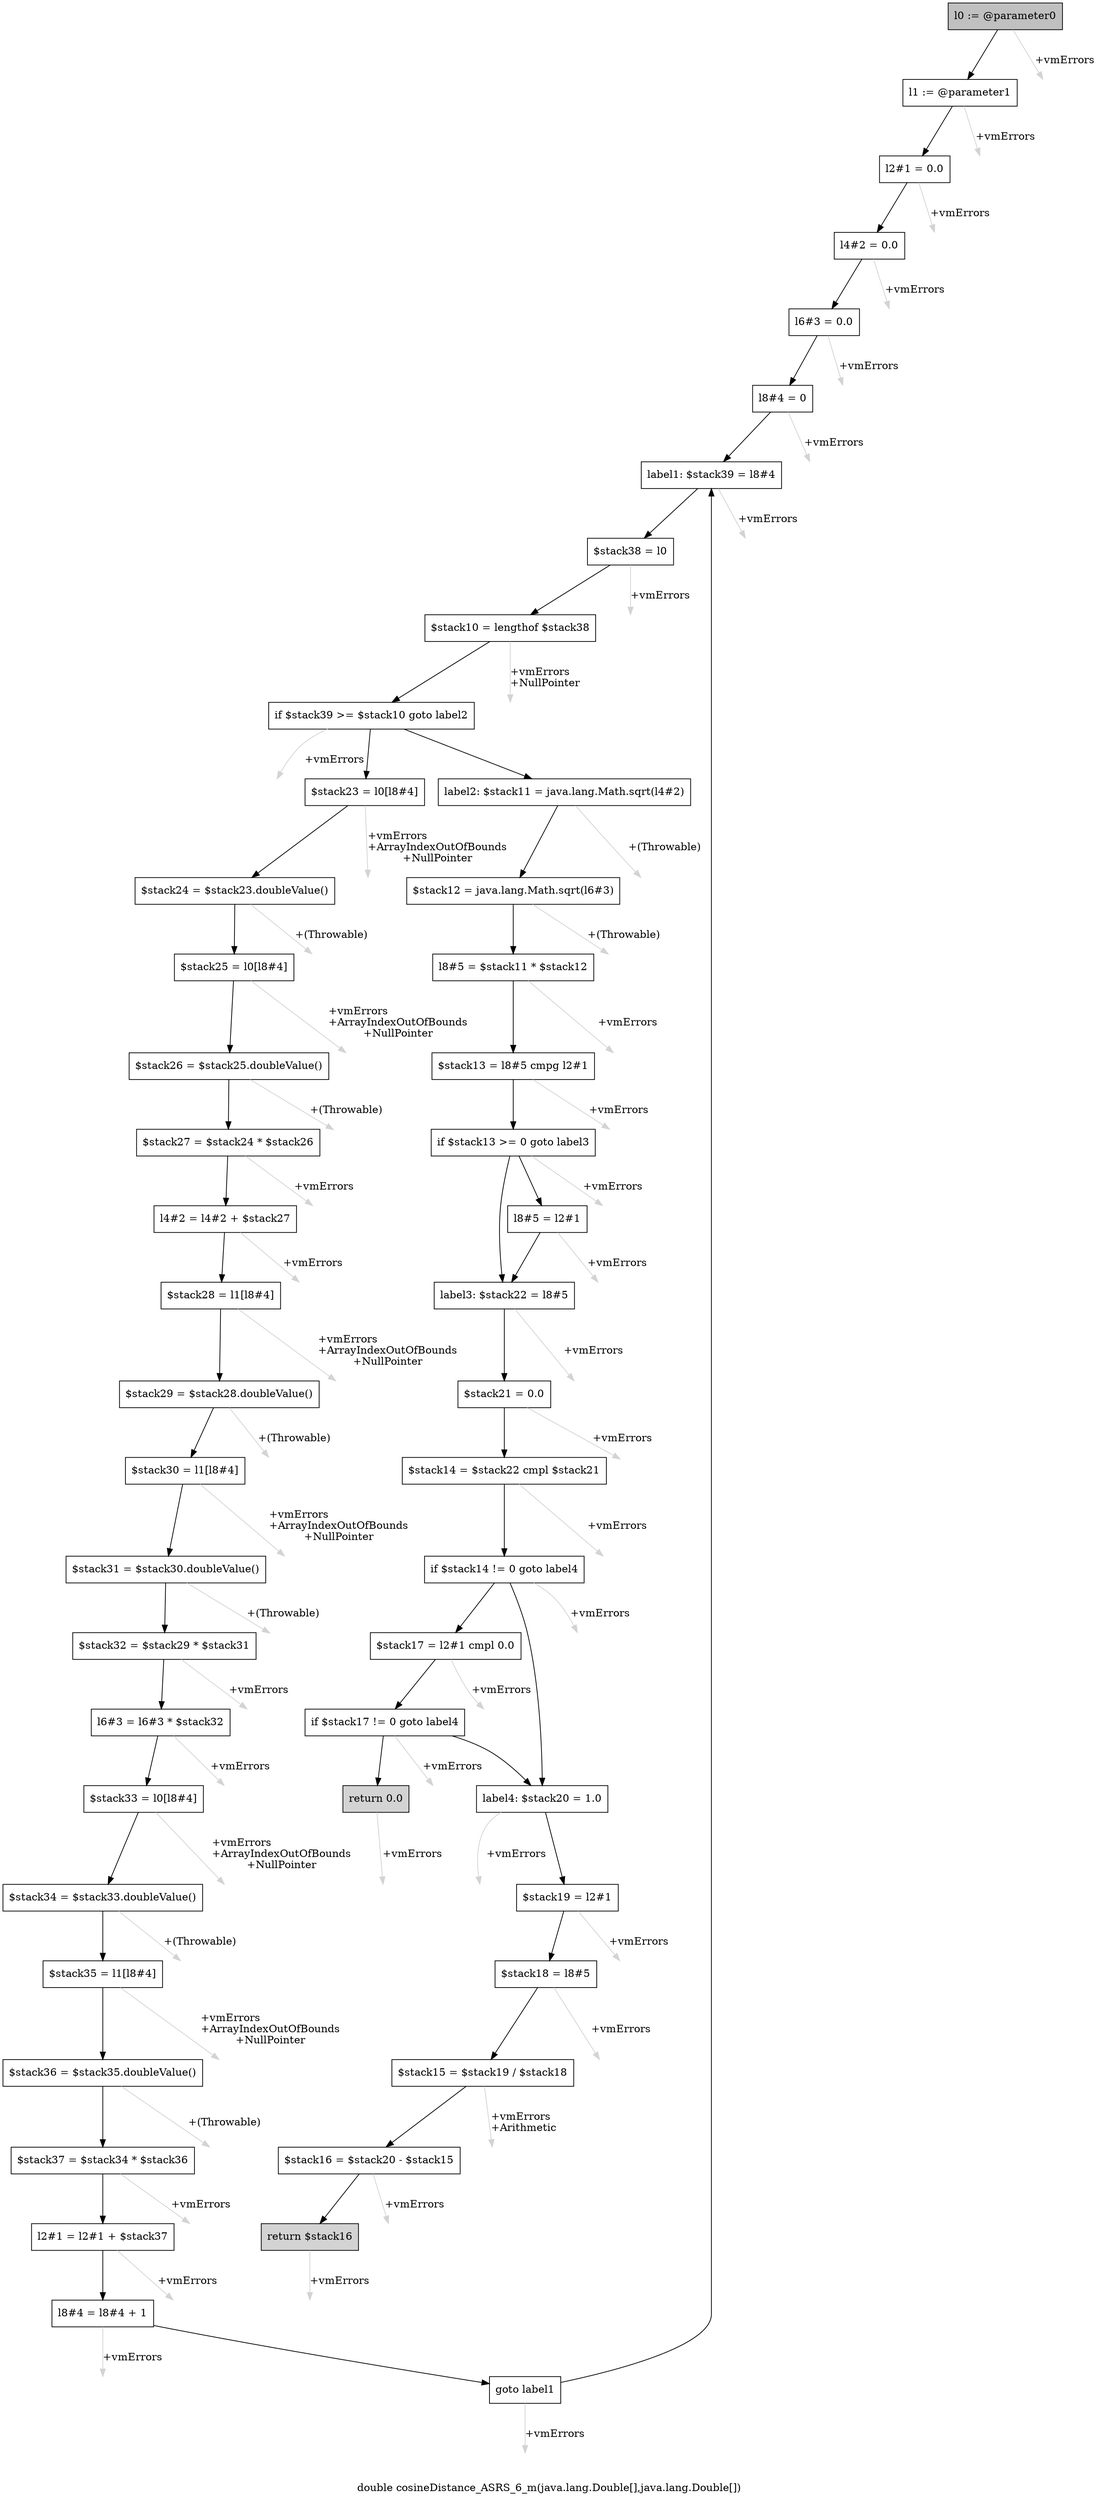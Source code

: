 digraph "double cosineDistance_ASRS_6_m(java.lang.Double[],java.lang.Double[])" {
    label="double cosineDistance_ASRS_6_m(java.lang.Double[],java.lang.Double[])";
    node [shape=box];
    "0" [style=filled,fillcolor=gray,label="l0 := @parameter0",];
    "1" [label="l1 := @parameter1",];
    "0"->"1" [color=black,];
    "49" [style=invis,label="Esc",];
    "0"->"49" [color=lightgray,label="\l+vmErrors",];
    "2" [label="l2#1 = 0.0",];
    "1"->"2" [color=black,];
    "50" [style=invis,label="Esc",];
    "1"->"50" [color=lightgray,label="\l+vmErrors",];
    "3" [label="l4#2 = 0.0",];
    "2"->"3" [color=black,];
    "51" [style=invis,label="Esc",];
    "2"->"51" [color=lightgray,label="\l+vmErrors",];
    "4" [label="l6#3 = 0.0",];
    "3"->"4" [color=black,];
    "52" [style=invis,label="Esc",];
    "3"->"52" [color=lightgray,label="\l+vmErrors",];
    "5" [label="l8#4 = 0",];
    "4"->"5" [color=black,];
    "53" [style=invis,label="Esc",];
    "4"->"53" [color=lightgray,label="\l+vmErrors",];
    "6" [label="label1: $stack39 = l8#4",];
    "5"->"6" [color=black,];
    "54" [style=invis,label="Esc",];
    "5"->"54" [color=lightgray,label="\l+vmErrors",];
    "7" [label="$stack38 = l0",];
    "6"->"7" [color=black,];
    "55" [style=invis,label="Esc",];
    "6"->"55" [color=lightgray,label="\l+vmErrors",];
    "8" [label="$stack10 = lengthof $stack38",];
    "7"->"8" [color=black,];
    "56" [style=invis,label="Esc",];
    "7"->"56" [color=lightgray,label="\l+vmErrors",];
    "9" [label="if $stack39 >= $stack10 goto label2",];
    "8"->"9" [color=black,];
    "57" [style=invis,label="Esc",];
    "8"->"57" [color=lightgray,label="\l+vmErrors\l+NullPointer",];
    "10" [label="$stack23 = l0[l8#4]",];
    "9"->"10" [color=black,];
    "30" [label="label2: $stack11 = java.lang.Math.sqrt(l4#2)",];
    "9"->"30" [color=black,];
    "58" [style=invis,label="Esc",];
    "9"->"58" [color=lightgray,label="\l+vmErrors",];
    "11" [label="$stack24 = $stack23.doubleValue()",];
    "10"->"11" [color=black,];
    "59" [style=invis,label="Esc",];
    "10"->"59" [color=lightgray,label="\l+vmErrors\l+ArrayIndexOutOfBounds\l+NullPointer",];
    "12" [label="$stack25 = l0[l8#4]",];
    "11"->"12" [color=black,];
    "60" [style=invis,label="Esc",];
    "11"->"60" [color=lightgray,label="\l+(Throwable)",];
    "13" [label="$stack26 = $stack25.doubleValue()",];
    "12"->"13" [color=black,];
    "61" [style=invis,label="Esc",];
    "12"->"61" [color=lightgray,label="\l+vmErrors\l+ArrayIndexOutOfBounds\l+NullPointer",];
    "14" [label="$stack27 = $stack24 * $stack26",];
    "13"->"14" [color=black,];
    "62" [style=invis,label="Esc",];
    "13"->"62" [color=lightgray,label="\l+(Throwable)",];
    "15" [label="l4#2 = l4#2 + $stack27",];
    "14"->"15" [color=black,];
    "63" [style=invis,label="Esc",];
    "14"->"63" [color=lightgray,label="\l+vmErrors",];
    "16" [label="$stack28 = l1[l8#4]",];
    "15"->"16" [color=black,];
    "64" [style=invis,label="Esc",];
    "15"->"64" [color=lightgray,label="\l+vmErrors",];
    "17" [label="$stack29 = $stack28.doubleValue()",];
    "16"->"17" [color=black,];
    "65" [style=invis,label="Esc",];
    "16"->"65" [color=lightgray,label="\l+vmErrors\l+ArrayIndexOutOfBounds\l+NullPointer",];
    "18" [label="$stack30 = l1[l8#4]",];
    "17"->"18" [color=black,];
    "66" [style=invis,label="Esc",];
    "17"->"66" [color=lightgray,label="\l+(Throwable)",];
    "19" [label="$stack31 = $stack30.doubleValue()",];
    "18"->"19" [color=black,];
    "67" [style=invis,label="Esc",];
    "18"->"67" [color=lightgray,label="\l+vmErrors\l+ArrayIndexOutOfBounds\l+NullPointer",];
    "20" [label="$stack32 = $stack29 * $stack31",];
    "19"->"20" [color=black,];
    "68" [style=invis,label="Esc",];
    "19"->"68" [color=lightgray,label="\l+(Throwable)",];
    "21" [label="l6#3 = l6#3 * $stack32",];
    "20"->"21" [color=black,];
    "69" [style=invis,label="Esc",];
    "20"->"69" [color=lightgray,label="\l+vmErrors",];
    "22" [label="$stack33 = l0[l8#4]",];
    "21"->"22" [color=black,];
    "70" [style=invis,label="Esc",];
    "21"->"70" [color=lightgray,label="\l+vmErrors",];
    "23" [label="$stack34 = $stack33.doubleValue()",];
    "22"->"23" [color=black,];
    "71" [style=invis,label="Esc",];
    "22"->"71" [color=lightgray,label="\l+vmErrors\l+ArrayIndexOutOfBounds\l+NullPointer",];
    "24" [label="$stack35 = l1[l8#4]",];
    "23"->"24" [color=black,];
    "72" [style=invis,label="Esc",];
    "23"->"72" [color=lightgray,label="\l+(Throwable)",];
    "25" [label="$stack36 = $stack35.doubleValue()",];
    "24"->"25" [color=black,];
    "73" [style=invis,label="Esc",];
    "24"->"73" [color=lightgray,label="\l+vmErrors\l+ArrayIndexOutOfBounds\l+NullPointer",];
    "26" [label="$stack37 = $stack34 * $stack36",];
    "25"->"26" [color=black,];
    "74" [style=invis,label="Esc",];
    "25"->"74" [color=lightgray,label="\l+(Throwable)",];
    "27" [label="l2#1 = l2#1 + $stack37",];
    "26"->"27" [color=black,];
    "75" [style=invis,label="Esc",];
    "26"->"75" [color=lightgray,label="\l+vmErrors",];
    "28" [label="l8#4 = l8#4 + 1",];
    "27"->"28" [color=black,];
    "76" [style=invis,label="Esc",];
    "27"->"76" [color=lightgray,label="\l+vmErrors",];
    "29" [label="goto label1",];
    "28"->"29" [color=black,];
    "77" [style=invis,label="Esc",];
    "28"->"77" [color=lightgray,label="\l+vmErrors",];
    "29"->"6" [color=black,];
    "78" [style=invis,label="Esc",];
    "29"->"78" [color=lightgray,label="\l+vmErrors",];
    "31" [label="$stack12 = java.lang.Math.sqrt(l6#3)",];
    "30"->"31" [color=black,];
    "79" [style=invis,label="Esc",];
    "30"->"79" [color=lightgray,label="\l+(Throwable)",];
    "32" [label="l8#5 = $stack11 * $stack12",];
    "31"->"32" [color=black,];
    "80" [style=invis,label="Esc",];
    "31"->"80" [color=lightgray,label="\l+(Throwable)",];
    "33" [label="$stack13 = l8#5 cmpg l2#1",];
    "32"->"33" [color=black,];
    "81" [style=invis,label="Esc",];
    "32"->"81" [color=lightgray,label="\l+vmErrors",];
    "34" [label="if $stack13 >= 0 goto label3",];
    "33"->"34" [color=black,];
    "82" [style=invis,label="Esc",];
    "33"->"82" [color=lightgray,label="\l+vmErrors",];
    "35" [label="l8#5 = l2#1",];
    "34"->"35" [color=black,];
    "36" [label="label3: $stack22 = l8#5",];
    "34"->"36" [color=black,];
    "83" [style=invis,label="Esc",];
    "34"->"83" [color=lightgray,label="\l+vmErrors",];
    "35"->"36" [color=black,];
    "84" [style=invis,label="Esc",];
    "35"->"84" [color=lightgray,label="\l+vmErrors",];
    "37" [label="$stack21 = 0.0",];
    "36"->"37" [color=black,];
    "85" [style=invis,label="Esc",];
    "36"->"85" [color=lightgray,label="\l+vmErrors",];
    "38" [label="$stack14 = $stack22 cmpl $stack21",];
    "37"->"38" [color=black,];
    "86" [style=invis,label="Esc",];
    "37"->"86" [color=lightgray,label="\l+vmErrors",];
    "39" [label="if $stack14 != 0 goto label4",];
    "38"->"39" [color=black,];
    "87" [style=invis,label="Esc",];
    "38"->"87" [color=lightgray,label="\l+vmErrors",];
    "40" [label="$stack17 = l2#1 cmpl 0.0",];
    "39"->"40" [color=black,];
    "43" [label="label4: $stack20 = 1.0",];
    "39"->"43" [color=black,];
    "88" [style=invis,label="Esc",];
    "39"->"88" [color=lightgray,label="\l+vmErrors",];
    "41" [label="if $stack17 != 0 goto label4",];
    "40"->"41" [color=black,];
    "89" [style=invis,label="Esc",];
    "40"->"89" [color=lightgray,label="\l+vmErrors",];
    "42" [style=filled,fillcolor=lightgray,label="return 0.0",];
    "41"->"42" [color=black,];
    "41"->"43" [color=black,];
    "90" [style=invis,label="Esc",];
    "41"->"90" [color=lightgray,label="\l+vmErrors",];
    "91" [style=invis,label="Esc",];
    "42"->"91" [color=lightgray,label="\l+vmErrors",];
    "44" [label="$stack19 = l2#1",];
    "43"->"44" [color=black,];
    "92" [style=invis,label="Esc",];
    "43"->"92" [color=lightgray,label="\l+vmErrors",];
    "45" [label="$stack18 = l8#5",];
    "44"->"45" [color=black,];
    "93" [style=invis,label="Esc",];
    "44"->"93" [color=lightgray,label="\l+vmErrors",];
    "46" [label="$stack15 = $stack19 / $stack18",];
    "45"->"46" [color=black,];
    "94" [style=invis,label="Esc",];
    "45"->"94" [color=lightgray,label="\l+vmErrors",];
    "47" [label="$stack16 = $stack20 - $stack15",];
    "46"->"47" [color=black,];
    "95" [style=invis,label="Esc",];
    "46"->"95" [color=lightgray,label="\l+vmErrors\l+Arithmetic",];
    "48" [style=filled,fillcolor=lightgray,label="return $stack16",];
    "47"->"48" [color=black,];
    "96" [style=invis,label="Esc",];
    "47"->"96" [color=lightgray,label="\l+vmErrors",];
    "97" [style=invis,label="Esc",];
    "48"->"97" [color=lightgray,label="\l+vmErrors",];
}
